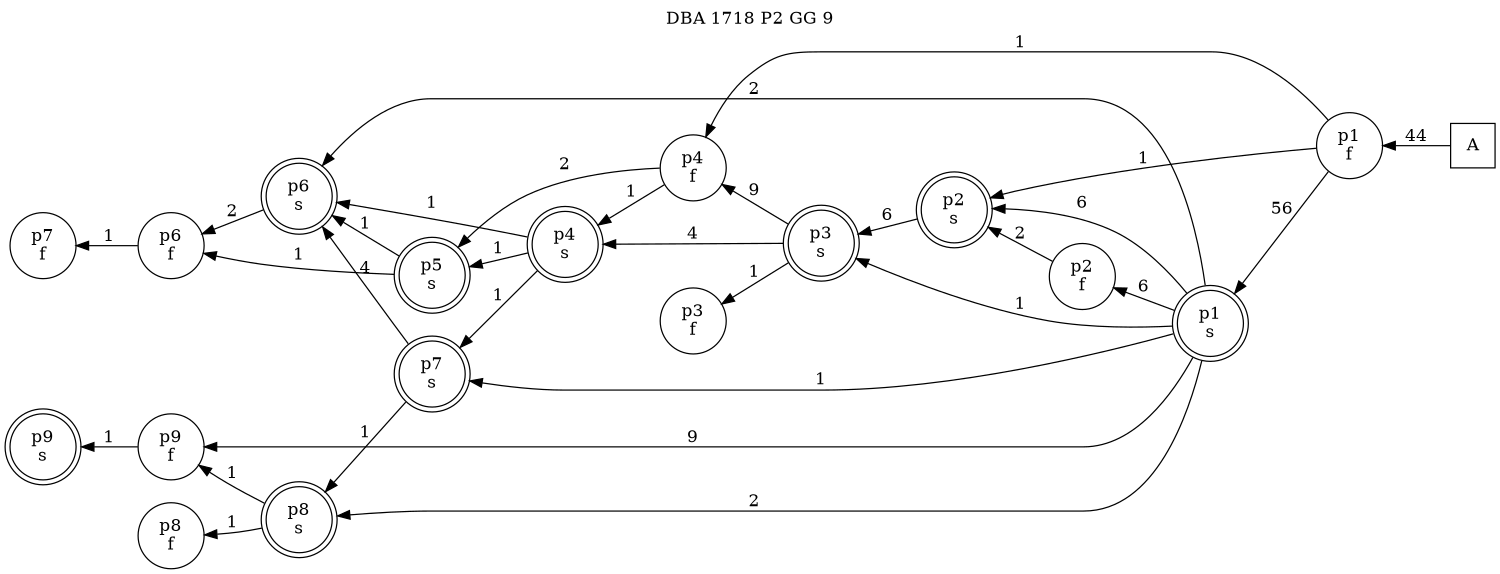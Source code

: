 digraph DBA_1718_P2_GG_9_GOOD {
labelloc="tl"
label= " DBA 1718 P2 GG 9 "
rankdir="RL";
graph [ size=" 10 , 10 !"]

"A" [shape="square" label="A"]
"p1_f" [shape="circle" label="p1
f"]
"p1_s" [shape="doublecircle" label="p1
s"]
"p2_f" [shape="circle" label="p2
f"]
"p2_s" [shape="doublecircle" label="p2
s"]
"p3_s" [shape="doublecircle" label="p3
s"]
"p4_f" [shape="circle" label="p4
f"]
"p5_s" [shape="doublecircle" label="p5
s"]
"p6_f" [shape="circle" label="p6
f"]
"p7_f" [shape="circle" label="p7
f"]
"p4_s" [shape="doublecircle" label="p4
s"]
"p7_s" [shape="doublecircle" label="p7
s"]
"p6_s" [shape="doublecircle" label="p6
s"]
"p9_f" [shape="circle" label="p9
f"]
"p3_f" [shape="circle" label="p3
f"]
"p8_s" [shape="doublecircle" label="p8
s"]
"p8_f" [shape="circle" label="p8
f"]
"p9_s" [shape="doublecircle" label="p9
s"]
"A" -> "p1_f" [ label=44]
"p1_f" -> "p1_s" [ label=56]
"p1_f" -> "p2_s" [ label=1]
"p1_f" -> "p4_f" [ label=1]
"p1_s" -> "p2_f" [ label=6]
"p1_s" -> "p2_s" [ label=6]
"p1_s" -> "p3_s" [ label=1]
"p1_s" -> "p7_s" [ label=1]
"p1_s" -> "p6_s" [ label=2]
"p1_s" -> "p9_f" [ label=9]
"p1_s" -> "p8_s" [ label=2]
"p2_f" -> "p2_s" [ label=2]
"p2_s" -> "p3_s" [ label=6]
"p3_s" -> "p4_f" [ label=9]
"p3_s" -> "p4_s" [ label=4]
"p3_s" -> "p3_f" [ label=1]
"p4_f" -> "p5_s" [ label=2]
"p4_f" -> "p4_s" [ label=1]
"p5_s" -> "p6_f" [ label=1]
"p5_s" -> "p6_s" [ label=1]
"p6_f" -> "p7_f" [ label=1]
"p4_s" -> "p5_s" [ label=1]
"p4_s" -> "p7_s" [ label=1]
"p4_s" -> "p6_s" [ label=1]
"p7_s" -> "p6_s" [ label=4]
"p7_s" -> "p8_s" [ label=1]
"p6_s" -> "p6_f" [ label=2]
"p9_f" -> "p9_s" [ label=1]
"p8_s" -> "p9_f" [ label=1]
"p8_s" -> "p8_f" [ label=1]
}
